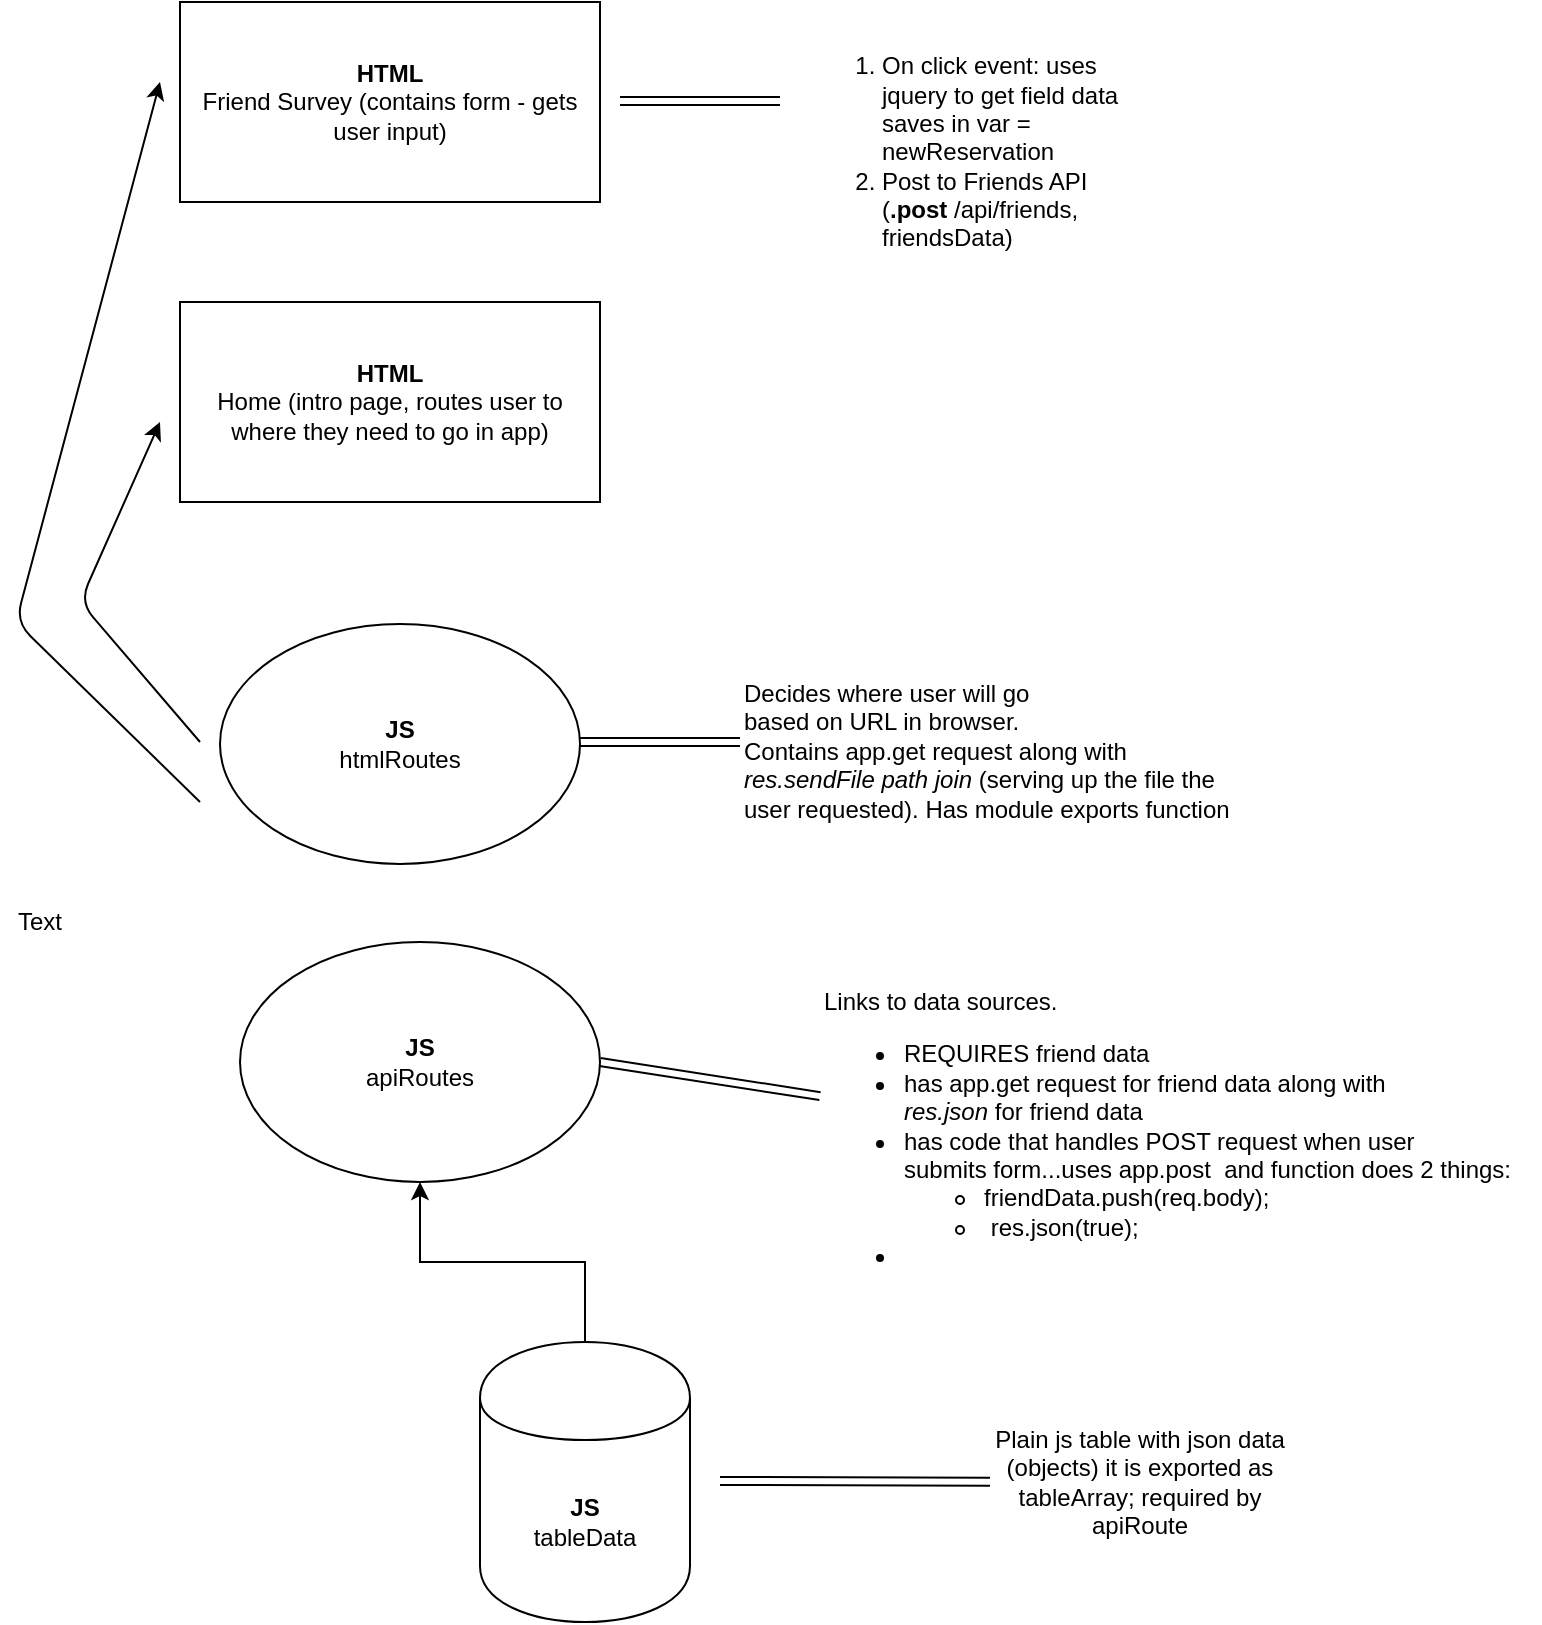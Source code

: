 <mxfile version="10.4.5" type="github"><diagram id="ugtDgIlkQ-UAkyFjFrcr" name="Page-1"><mxGraphModel dx="1690" dy="403" grid="1" gridSize="10" guides="1" tooltips="1" connect="1" arrows="1" fold="1" page="1" pageScale="1" pageWidth="850" pageHeight="1100" math="0" shadow="0"><root><mxCell id="0"/><mxCell id="1" parent="0"/><mxCell id="9tIoeeIYkhykDfvI807P-1" value="&lt;b&gt;HTML&lt;br&gt;&lt;/b&gt;Friend Survey (contains form - gets user input)" style="rounded=0;whiteSpace=wrap;html=1;" parent="1" vertex="1"><mxGeometry x="20" y="20" width="210" height="100" as="geometry"/></mxCell><mxCell id="9tIoeeIYkhykDfvI807P-3" value="" style="shape=link;html=1;" parent="1" edge="1"><mxGeometry width="50" height="50" relative="1" as="geometry"><mxPoint x="240" y="69.5" as="sourcePoint"/><mxPoint x="320" y="69.5" as="targetPoint"/></mxGeometry></mxCell><mxCell id="9tIoeeIYkhykDfvI807P-4" value="&lt;ol&gt;&lt;li style=&quot;text-align: left&quot;&gt;On click event: uses jquery to get field data saves in var = newReservation&lt;/li&gt;&lt;li style=&quot;text-align: left&quot;&gt;Post to Friends API (&lt;b&gt;.post&amp;nbsp;&lt;/b&gt;/api/friends, friendsData)&lt;/li&gt;&lt;/ol&gt;" style="text;html=1;strokeColor=none;fillColor=none;align=center;verticalAlign=middle;whiteSpace=wrap;rounded=0;" parent="1" vertex="1"><mxGeometry x="330" y="30" width="180" height="130" as="geometry"/></mxCell><mxCell id="9tIoeeIYkhykDfvI807P-5" value="&lt;b&gt;HTML&lt;br&gt;&lt;/b&gt;Home (intro page, routes user to where they need to go in app)" style="rounded=0;whiteSpace=wrap;html=1;" parent="1" vertex="1"><mxGeometry x="20" y="170" width="210" height="100" as="geometry"/></mxCell><mxCell id="9tIoeeIYkhykDfvI807P-8" value="&lt;b&gt;JS&lt;/b&gt;&lt;br&gt;htmlRoutes&lt;br&gt;" style="ellipse;whiteSpace=wrap;html=1;" parent="1" vertex="1"><mxGeometry x="40" y="331" width="180" height="120" as="geometry"/></mxCell><mxCell id="9tIoeeIYkhykDfvI807P-9" value="" style="endArrow=classic;html=1;" parent="1" edge="1"><mxGeometry width="50" height="50" relative="1" as="geometry"><mxPoint x="30" y="390" as="sourcePoint"/><mxPoint x="10" y="230" as="targetPoint"/><Array as="points"><mxPoint x="-30" y="320"/></Array></mxGeometry></mxCell><mxCell id="9tIoeeIYkhykDfvI807P-10" value="" style="endArrow=classic;html=1;" parent="1" edge="1"><mxGeometry width="50" height="50" relative="1" as="geometry"><mxPoint x="30" y="420" as="sourcePoint"/><mxPoint x="10" y="60" as="targetPoint"/><Array as="points"><mxPoint x="-62" y="330"/></Array></mxGeometry></mxCell><mxCell id="9tIoeeIYkhykDfvI807P-11" value="" style="shape=link;html=1;exitX=1;exitY=0.5;exitDx=0;exitDy=0;" parent="1" edge="1" target="9tIoeeIYkhykDfvI807P-15" source="9tIoeeIYkhykDfvI807P-14"><mxGeometry width="50" height="50" relative="1" as="geometry"><mxPoint x="250" y="550" as="sourcePoint"/><mxPoint x="330" y="550" as="targetPoint"/></mxGeometry></mxCell><mxCell id="9tIoeeIYkhykDfvI807P-12" value="Text" style="text;html=1;strokeColor=none;fillColor=none;align=center;verticalAlign=middle;whiteSpace=wrap;rounded=0;" parent="1" vertex="1"><mxGeometry x="-70" y="470" width="40" height="20" as="geometry"/></mxCell><mxCell id="9tIoeeIYkhykDfvI807P-13" value="Decides where user will go&lt;br&gt;based on URL in browser.&lt;br&gt;Contains app.get request along with&amp;nbsp;&lt;br&gt;&lt;i&gt;res.sendFile path join&lt;/i&gt;&amp;nbsp;(serving up the file the&amp;nbsp;&lt;br&gt;user requested). Has module exports function&lt;br&gt;" style="text;html=1;resizable=0;points=[];autosize=1;align=left;verticalAlign=top;spacingTop=-4;" parent="1" vertex="1"><mxGeometry x="300" y="356" width="260" height="70" as="geometry"/></mxCell><mxCell id="9tIoeeIYkhykDfvI807P-14" value="&lt;b&gt;JS&lt;/b&gt;&lt;br&gt;apiRoutes&lt;br&gt;" style="ellipse;whiteSpace=wrap;html=1;" parent="1" vertex="1"><mxGeometry x="50" y="490" width="180" height="120" as="geometry"/></mxCell><mxCell id="9tIoeeIYkhykDfvI807P-15" value="Links to data sources. &lt;br&gt;&lt;ul&gt;&lt;li&gt;REQUIRES friend data&lt;/li&gt;&lt;li&gt;has app.get request for friend data along with&lt;br&gt;&lt;i&gt;res.json &lt;/i&gt;for friend data&lt;/li&gt;&lt;li&gt;has code that handles POST request when user&lt;br&gt;submits form...uses app.post&amp;nbsp; and function does 2 things:&lt;/li&gt;&lt;ul&gt;&lt;li&gt;&lt;span&gt;friendData.push(req.body);&lt;/span&gt;&lt;/li&gt;&lt;li&gt;&lt;span&gt;&amp;nbsp;res.json(true);&lt;/span&gt;&lt;/li&gt;&lt;/ul&gt;&lt;li&gt;&lt;br&gt;&lt;/li&gt;&lt;/ul&gt;&lt;ul&gt;&lt;/ul&gt;&lt;br&gt;" style="text;html=1;resizable=0;points=[];autosize=1;align=left;verticalAlign=top;spacingTop=-4;" parent="1" vertex="1"><mxGeometry x="340" y="510" width="360" height="170" as="geometry"/></mxCell><mxCell id="9tIoeeIYkhykDfvI807P-19" style="edgeStyle=orthogonalEdgeStyle;rounded=0;orthogonalLoop=1;jettySize=auto;html=1;entryX=0.5;entryY=1;entryDx=0;entryDy=0;" parent="1" source="9tIoeeIYkhykDfvI807P-16" target="9tIoeeIYkhykDfvI807P-14" edge="1"><mxGeometry relative="1" as="geometry"/></mxCell><mxCell id="9tIoeeIYkhykDfvI807P-16" value="&lt;b&gt;JS&lt;/b&gt;&lt;br&gt;tableData&lt;br&gt;" style="shape=cylinder;whiteSpace=wrap;html=1;boundedLbl=1;backgroundOutline=1;" parent="1" vertex="1"><mxGeometry x="170" y="690" width="105" height="140" as="geometry"/></mxCell><mxCell id="9tIoeeIYkhykDfvI807P-17" value="" style="shape=link;html=1;" parent="1" target="9tIoeeIYkhykDfvI807P-18" edge="1"><mxGeometry width="50" height="50" relative="1" as="geometry"><mxPoint x="290" y="759.5" as="sourcePoint"/><mxPoint x="370" y="759.5" as="targetPoint"/></mxGeometry></mxCell><mxCell id="9tIoeeIYkhykDfvI807P-18" value="Plain js table with json data (objects) it is exported as tableArray; required by apiRoute" style="text;html=1;strokeColor=none;fillColor=none;align=center;verticalAlign=middle;whiteSpace=wrap;rounded=0;" parent="1" vertex="1"><mxGeometry x="425" y="722.5" width="150" height="75" as="geometry"/></mxCell><mxCell id="b10xdbKN1tAK0zuiciXX-1" value="" style="shape=link;html=1;" edge="1" parent="1"><mxGeometry width="50" height="50" relative="1" as="geometry"><mxPoint x="220" y="390" as="sourcePoint"/><mxPoint x="300" y="390" as="targetPoint"/></mxGeometry></mxCell></root></mxGraphModel></diagram></mxfile>